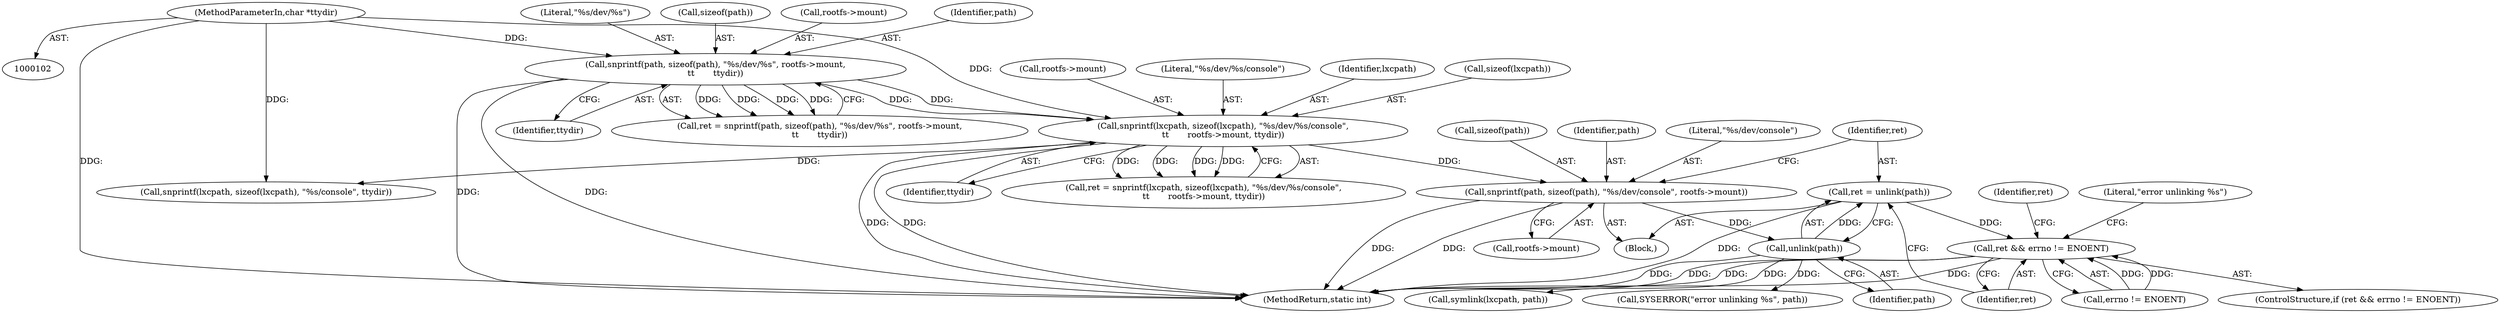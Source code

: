 digraph "0_lxc_592fd47a6245508b79fe6ac819fe6d3b2c1289be_11@API" {
"1000181" [label="(Call,ret = unlink(path))"];
"1000183" [label="(Call,unlink(path))"];
"1000173" [label="(Call,snprintf(path, sizeof(path), \"%s/dev/console\", rootfs->mount))"];
"1000153" [label="(Call,snprintf(lxcpath, sizeof(lxcpath), \"%s/dev/%s/console\",\n\t\t       rootfs->mount, ttydir))"];
"1000112" [label="(Call,snprintf(path, sizeof(path), \"%s/dev/%s\", rootfs->mount,\n\t\t       ttydir))"];
"1000105" [label="(MethodParameterIn,char *ttydir)"];
"1000186" [label="(Call,ret && errno != ENOENT)"];
"1000154" [label="(Identifier,lxcpath)"];
"1000185" [label="(ControlStructure,if (ret && errno != ENOENT))"];
"1000175" [label="(Call,sizeof(path))"];
"1000112" [label="(Call,snprintf(path, sizeof(path), \"%s/dev/%s\", rootfs->mount,\n\t\t       ttydir))"];
"1000110" [label="(Call,ret = snprintf(path, sizeof(path), \"%s/dev/%s\", rootfs->mount,\n\t\t       ttydir))"];
"1000193" [label="(Literal,\"error unlinking %s\")"];
"1000182" [label="(Identifier,ret)"];
"1000117" [label="(Call,rootfs->mount)"];
"1000155" [label="(Call,sizeof(lxcpath))"];
"1000293" [label="(MethodReturn,static int)"];
"1000113" [label="(Identifier,path)"];
"1000174" [label="(Identifier,path)"];
"1000120" [label="(Identifier,ttydir)"];
"1000277" [label="(Call,symlink(lxcpath, path))"];
"1000192" [label="(Call,SYSERROR(\"error unlinking %s\", path))"];
"1000187" [label="(Identifier,ret)"];
"1000178" [label="(Call,rootfs->mount)"];
"1000181" [label="(Call,ret = unlink(path))"];
"1000161" [label="(Identifier,ttydir)"];
"1000151" [label="(Call,ret = snprintf(lxcpath, sizeof(lxcpath), \"%s/dev/%s/console\",\n\t\t       rootfs->mount, ttydir))"];
"1000186" [label="(Call,ret && errno != ENOENT)"];
"1000177" [label="(Literal,\"%s/dev/console\")"];
"1000153" [label="(Call,snprintf(lxcpath, sizeof(lxcpath), \"%s/dev/%s/console\",\n\t\t       rootfs->mount, ttydir))"];
"1000116" [label="(Literal,\"%s/dev/%s\")"];
"1000173" [label="(Call,snprintf(path, sizeof(path), \"%s/dev/console\", rootfs->mount))"];
"1000258" [label="(Call,snprintf(lxcpath, sizeof(lxcpath), \"%s/console\", ttydir))"];
"1000199" [label="(Identifier,ret)"];
"1000114" [label="(Call,sizeof(path))"];
"1000106" [label="(Block,)"];
"1000105" [label="(MethodParameterIn,char *ttydir)"];
"1000158" [label="(Call,rootfs->mount)"];
"1000184" [label="(Identifier,path)"];
"1000183" [label="(Call,unlink(path))"];
"1000157" [label="(Literal,\"%s/dev/%s/console\")"];
"1000188" [label="(Call,errno != ENOENT)"];
"1000181" -> "1000106"  [label="AST: "];
"1000181" -> "1000183"  [label="CFG: "];
"1000182" -> "1000181"  [label="AST: "];
"1000183" -> "1000181"  [label="AST: "];
"1000187" -> "1000181"  [label="CFG: "];
"1000181" -> "1000293"  [label="DDG: "];
"1000183" -> "1000181"  [label="DDG: "];
"1000181" -> "1000186"  [label="DDG: "];
"1000183" -> "1000184"  [label="CFG: "];
"1000184" -> "1000183"  [label="AST: "];
"1000183" -> "1000293"  [label="DDG: "];
"1000173" -> "1000183"  [label="DDG: "];
"1000183" -> "1000192"  [label="DDG: "];
"1000183" -> "1000277"  [label="DDG: "];
"1000173" -> "1000106"  [label="AST: "];
"1000173" -> "1000178"  [label="CFG: "];
"1000174" -> "1000173"  [label="AST: "];
"1000175" -> "1000173"  [label="AST: "];
"1000177" -> "1000173"  [label="AST: "];
"1000178" -> "1000173"  [label="AST: "];
"1000182" -> "1000173"  [label="CFG: "];
"1000173" -> "1000293"  [label="DDG: "];
"1000173" -> "1000293"  [label="DDG: "];
"1000153" -> "1000173"  [label="DDG: "];
"1000153" -> "1000151"  [label="AST: "];
"1000153" -> "1000161"  [label="CFG: "];
"1000154" -> "1000153"  [label="AST: "];
"1000155" -> "1000153"  [label="AST: "];
"1000157" -> "1000153"  [label="AST: "];
"1000158" -> "1000153"  [label="AST: "];
"1000161" -> "1000153"  [label="AST: "];
"1000151" -> "1000153"  [label="CFG: "];
"1000153" -> "1000293"  [label="DDG: "];
"1000153" -> "1000293"  [label="DDG: "];
"1000153" -> "1000151"  [label="DDG: "];
"1000153" -> "1000151"  [label="DDG: "];
"1000153" -> "1000151"  [label="DDG: "];
"1000153" -> "1000151"  [label="DDG: "];
"1000112" -> "1000153"  [label="DDG: "];
"1000112" -> "1000153"  [label="DDG: "];
"1000105" -> "1000153"  [label="DDG: "];
"1000153" -> "1000258"  [label="DDG: "];
"1000112" -> "1000110"  [label="AST: "];
"1000112" -> "1000120"  [label="CFG: "];
"1000113" -> "1000112"  [label="AST: "];
"1000114" -> "1000112"  [label="AST: "];
"1000116" -> "1000112"  [label="AST: "];
"1000117" -> "1000112"  [label="AST: "];
"1000120" -> "1000112"  [label="AST: "];
"1000110" -> "1000112"  [label="CFG: "];
"1000112" -> "1000293"  [label="DDG: "];
"1000112" -> "1000293"  [label="DDG: "];
"1000112" -> "1000110"  [label="DDG: "];
"1000112" -> "1000110"  [label="DDG: "];
"1000112" -> "1000110"  [label="DDG: "];
"1000112" -> "1000110"  [label="DDG: "];
"1000105" -> "1000112"  [label="DDG: "];
"1000105" -> "1000102"  [label="AST: "];
"1000105" -> "1000293"  [label="DDG: "];
"1000105" -> "1000258"  [label="DDG: "];
"1000186" -> "1000185"  [label="AST: "];
"1000186" -> "1000187"  [label="CFG: "];
"1000186" -> "1000188"  [label="CFG: "];
"1000187" -> "1000186"  [label="AST: "];
"1000188" -> "1000186"  [label="AST: "];
"1000193" -> "1000186"  [label="CFG: "];
"1000199" -> "1000186"  [label="CFG: "];
"1000186" -> "1000293"  [label="DDG: "];
"1000186" -> "1000293"  [label="DDG: "];
"1000186" -> "1000293"  [label="DDG: "];
"1000188" -> "1000186"  [label="DDG: "];
"1000188" -> "1000186"  [label="DDG: "];
}
